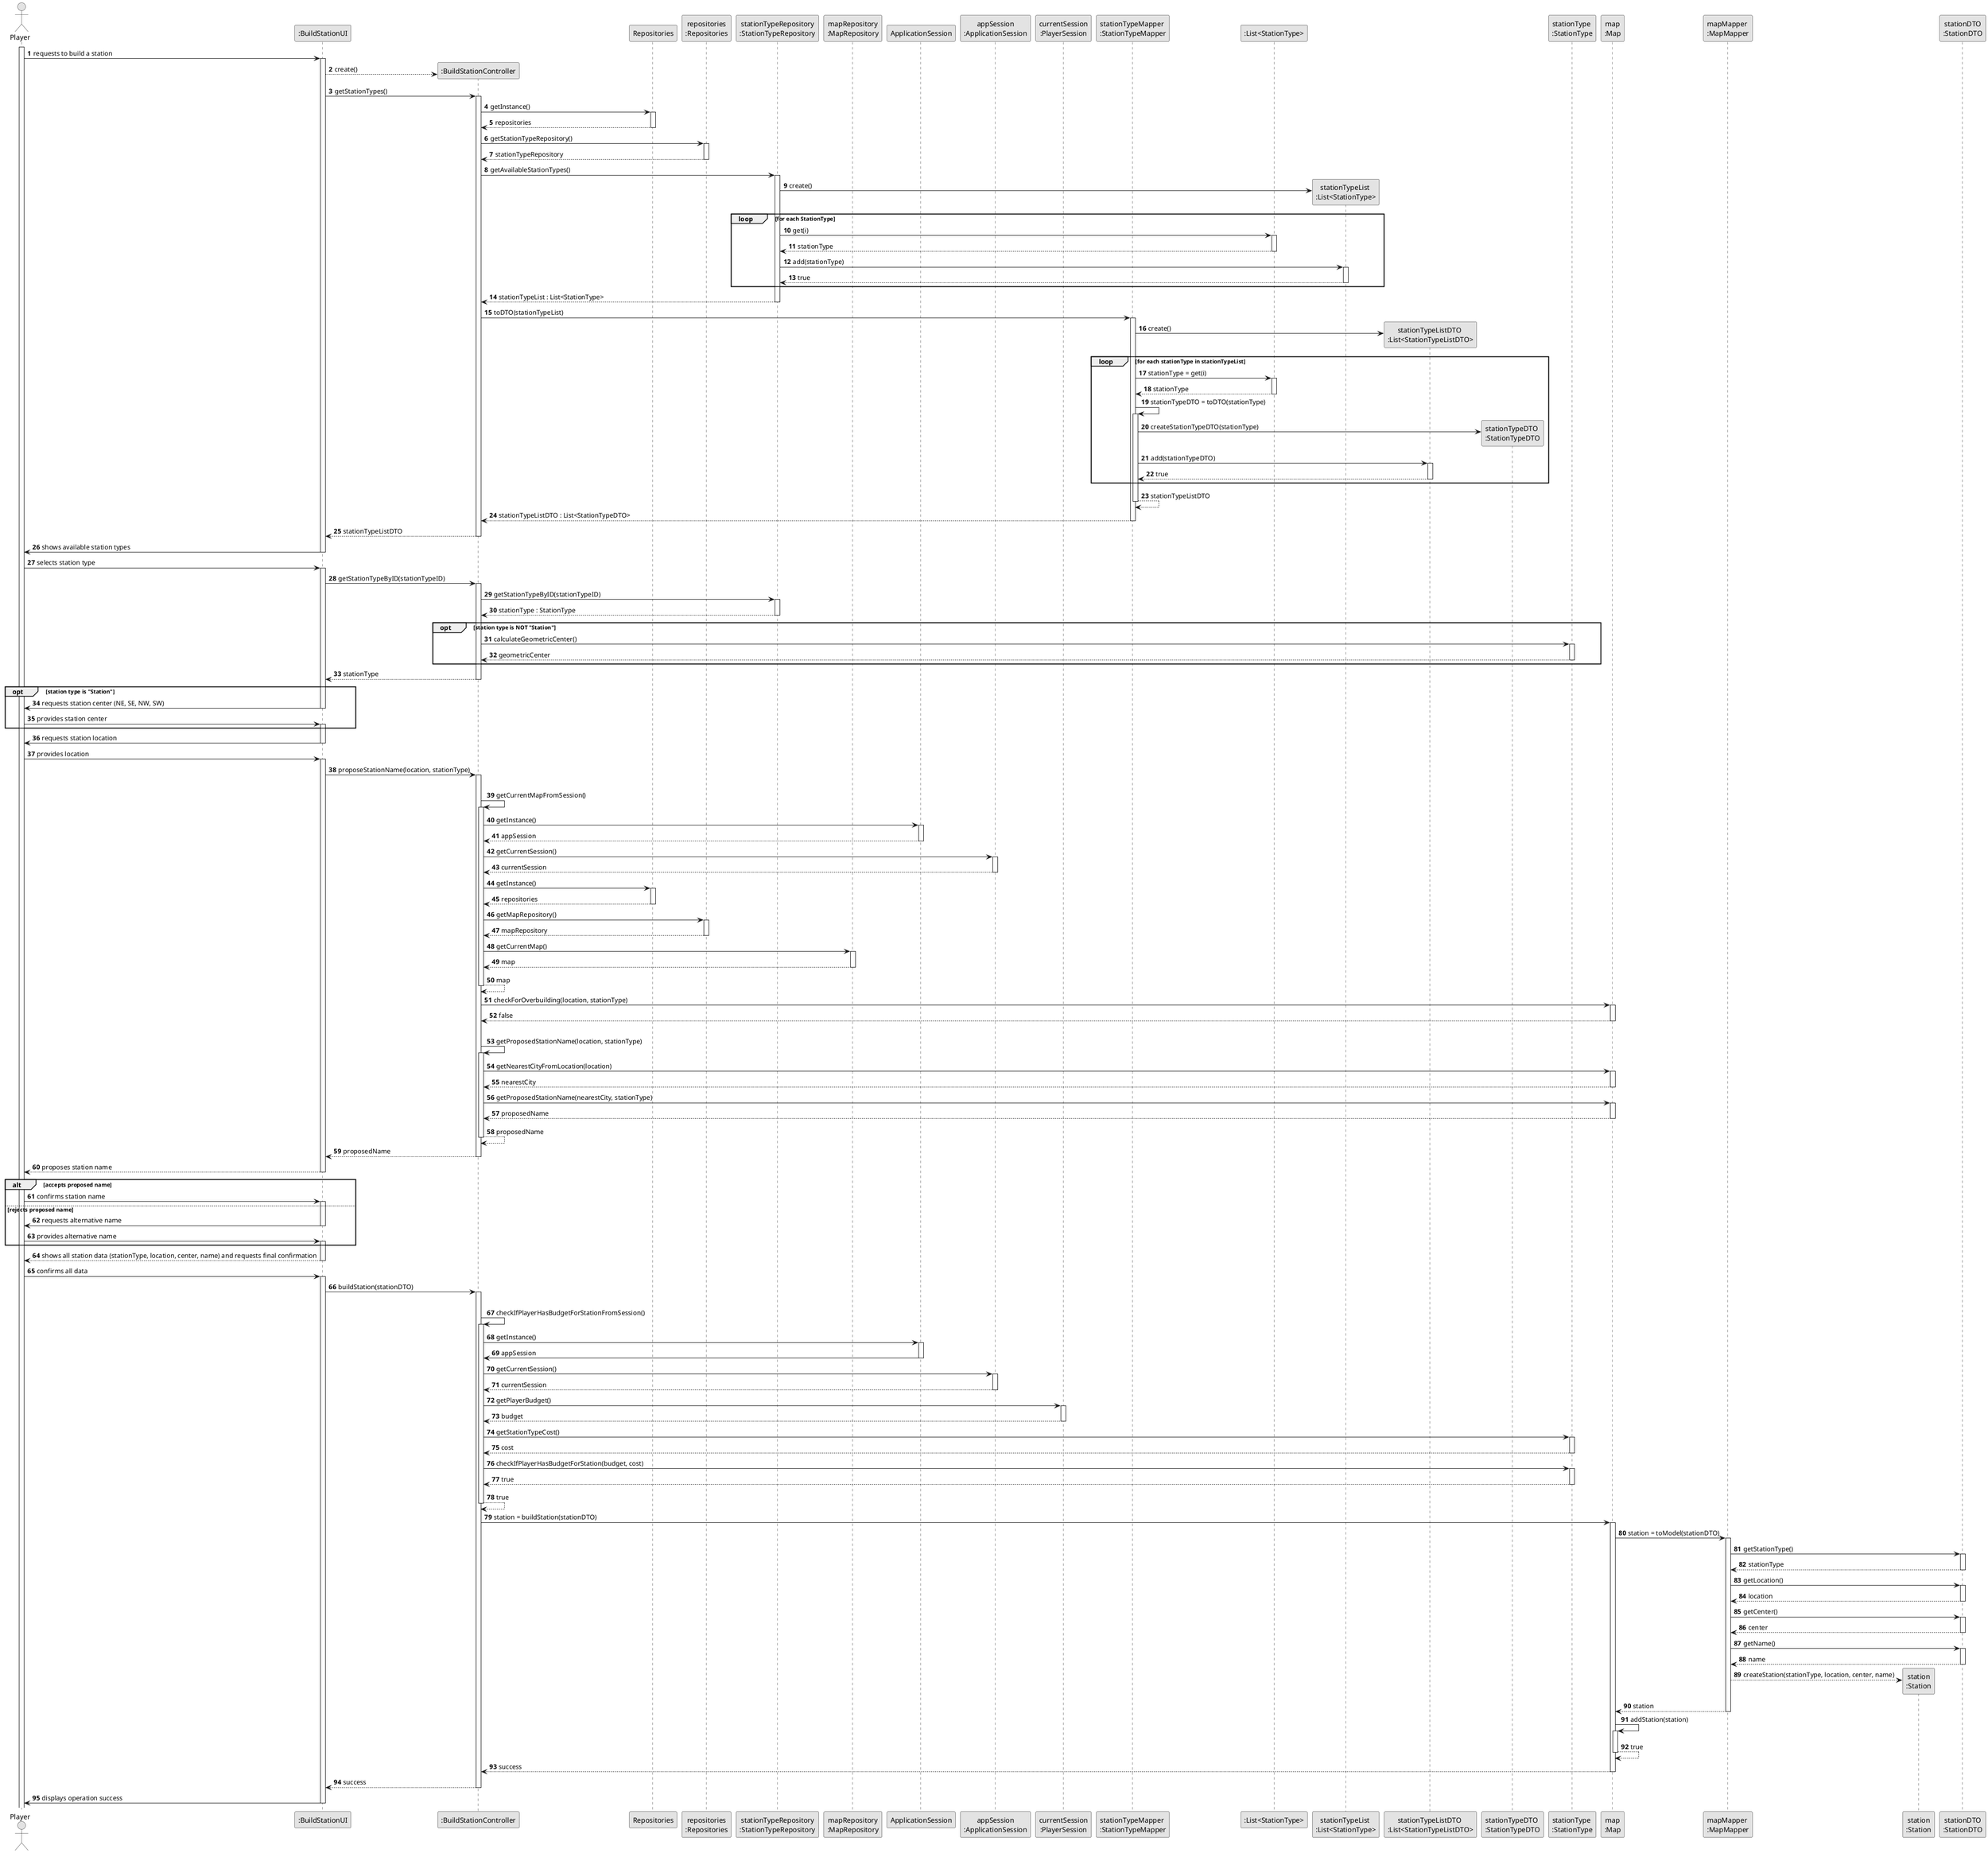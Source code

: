 @startuml
skinparam monochrome true
skinparam packageStyle rectangle
skinparam shadowing false

autonumber

actor "Player" as PLAYER_ACTOR
participant ":BuildStationUI" as UI
participant ":BuildStationController" as CTRL
participant "Repositories" as REPOS
participant "repositories\n:Repositories" as REPOS_SINGLETON
participant "stationTypeRepository\n:StationTypeRepository" as STATION_REPO
participant "mapRepository\n:MapRepository" as MAP_REPO
participant "ApplicationSession" as APP_SESSION
participant "appSession\n:ApplicationSession" as APP_SESSION_SINGLETON
participant "currentSession\n:PlayerSession" as CURRENT_SESSION
participant "stationTypeMapper \n:StationTypeMapper" as StationTypeMapper
participant ":List<StationType>" as ListStationType
participant "stationTypeList \n:List<StationType>" as stationTypeList
participant "stationTypeListDTO \n:List<StationTypeListDTO>" as StationTypeListDto
participant "stationTypeDTO \n:StationTypeDTO" as StationTypeDto
participant "stationType \n:StationType" as StationType
participant "map\n:Map" as MAP
participant "mapMapper \n:MapMapper" as MapMapper
participant "station\n:Station" as STATION
participant "stationDTO\n:StationDTO" as StationDto

activate PLAYER_ACTOR
PLAYER_ACTOR -> UI : requests to build a station
activate UI
UI --> CTRL ** : create()
UI -> CTRL : getStationTypes()
activate CTRL
CTRL -> REPOS : getInstance()
activate REPOS
REPOS --> CTRL : repositories
deactivate REPOS
CTRL -> REPOS_SINGLETON : getStationTypeRepository()
activate REPOS_SINGLETON
REPOS_SINGLETON --> CTRL : stationTypeRepository
deactivate REPOS_SINGLETON
CTRL -> STATION_REPO : getAvailableStationTypes()
activate STATION_REPO
STATION_REPO -> stationTypeList ** : create()
 loop for each StationType
        STATION_REPO -> ListStationType++ : get(i)
        ListStationType --> STATION_REPO--: stationType
        STATION_REPO -> stationTypeList++ : add(stationType)
        stationTypeList --> STATION_REPO-- : true
    end

STATION_REPO --> CTRL : stationTypeList : List<StationType>
deactivate STATION_REPO

CTRL -> StationTypeMapper : toDTO(stationTypeList)
activate StationTypeMapper
StationTypeMapper -> StationTypeListDto ** : create()
loop for each stationType in stationTypeList
    StationTypeMapper -> ListStationType : stationType = get(i)
    activate ListStationType
    ListStationType --> StationTypeMapper : stationType
    deactivate ListStationType
    StationTypeMapper -> StationTypeMapper : stationTypeDTO = toDTO(stationType)
    activate StationTypeMapper
    StationTypeMapper -> StationTypeDto** : createStationTypeDTO(stationType)
    StationTypeMapper -> StationTypeListDto : add(stationTypeDTO)
    activate StationTypeListDto
    StationTypeListDto --> StationTypeMapper : true
    deactivate StationTypeListDto
end
    StationTypeMapper --> StationTypeMapper : stationTypeListDTO
    deactivate StationTypeMapper

StationTypeMapper --> CTRL : stationTypeListDTO : List<StationTypeDTO>
deactivate StationTypeMapper

CTRL --> UI : stationTypeListDTO
deactivate CTRL
UI -> PLAYER_ACTOR : shows available station types
deactivate UI

PLAYER_ACTOR -> UI : selects station type
activate UI

UI -> CTRL : getStationTypeByID(stationTypeID)
activate CTRL
CTRL -> STATION_REPO : getStationTypeByID(stationTypeID)
activate STATION_REPO
STATION_REPO --> CTRL : stationType : StationType
deactivate STATION_REPO

opt station type is NOT "Station"
    CTRL -> StationType : calculateGeometricCenter()
    activate StationType
    StationType --> CTRL : geometricCenter
    deactivate StationType
end

CTRL --> UI : stationType
deactivate CTRL


opt station type is "Station"
    UI -> PLAYER_ACTOR : requests station center (NE, SE, NW, SW)
    deactivate UI
    PLAYER_ACTOR -> UI : provides station center
    activate UI
end

    UI -> PLAYER_ACTOR : requests station location
    deactivate UI

PLAYER_ACTOR -> UI : provides location
activate UI

UI -> CTRL : proposeStationName(location, stationType)
activate CTRL

|||
            CTRL -> CTRL : getCurrentMapFromSession()
            activate CTRL
                CTRL -> APP_SESSION: getInstance()
                activate APP_SESSION
                    APP_SESSION --> CTRL: appSession
                deactivate APP_SESSION

                CTRL -> APP_SESSION_SINGLETON: getCurrentSession()
                activate APP_SESSION_SINGLETON
                    APP_SESSION_SINGLETON --> CTRL: currentSession
                deactivate APP_SESSION_SINGLETON

                CTRL -> REPOS : getInstance()
                activate REPOS
                    REPOS --> CTRL: repositories
                deactivate REPOS

                CTRL -> REPOS_SINGLETON: getMapRepository()
                activate REPOS_SINGLETON
                    REPOS_SINGLETON --> CTRL: mapRepository
                deactivate REPOS_SINGLETON

CTRL -> MAP_REPO : getCurrentMap()
activate MAP_REPO

MAP_REPO --> CTRL : map
deactivate MAP_REPO

CTRL --> CTRL : map
deactivate CTRL

CTRL -> MAP : checkForOverbuilding(location, stationType)
activate MAP
MAP --> CTRL : false
deactivate MAP

|||

CTRL -> CTRL : getProposedStationName(location, stationType)
activate CTRL
    CTRL -> MAP : getNearestCityFromLocation(location)
    activate MAP
            MAP --> CTRL : nearestCity
        deactivate MAP

CTRL -> MAP : getProposedStationName(nearestCity, stationType)
activate MAP
MAP --> CTRL : proposedName
deactivate MAP
CTRL --> CTRL : proposedName
deactivate CTRL
CTRL --> UI : proposedName
deactivate CTRL
UI --> PLAYER_ACTOR : proposes station name

deactivate UI

alt accepts proposed name
    PLAYER_ACTOR -> UI : confirms station name
    activate UI
else rejects proposed name
    UI -> PLAYER_ACTOR : requests alternative name
    deactivate UI
    PLAYER_ACTOR -> UI : provides alternative name
    activate UI
end

UI --> PLAYER_ACTOR : shows all station data (stationType, location, center, name) and requests final confirmation
deactivate UI
PLAYER_ACTOR -> UI : confirms all data
activate UI

UI -> CTRL : buildStation(stationDTO)
activate CTRL
|||
CTRL -> CTRL : checkIfPlayerHasBudgetForStationFromSession()
activate CTRL
CTRL -> APP_SESSION : getInstance()
activate APP_SESSION
APP_SESSION -> CTRL : appSession
deactivate APP_SESSION
CTRL -> APP_SESSION_SINGLETON : getCurrentSession()
activate APP_SESSION_SINGLETON
APP_SESSION_SINGLETON --> CTRL : currentSession
deactivate APP_SESSION_SINGLETON
CTRL -> CURRENT_SESSION: getPlayerBudget()
activate CURRENT_SESSION
CURRENT_SESSION --> CTRL: budget
deactivate CURRENT_SESSION
CTRL -> StationType : getStationTypeCost()
activate StationType
StationType --> CTRL : cost
deactivate StationType
CTRL -> StationType : checkIfPlayerHasBudgetForStation(budget, cost)
activate StationType
StationType --> CTRL : true
deactivate StationType
CTRL --> CTRL : true
deactivate CTRL




CTRL -> MAP : station = buildStation(stationDTO)
activate MAP
MAP -> MapMapper : station = toModel(stationDTO)
activate MapMapper
MapMapper -> StationDto : getStationType()
activate StationDto
StationDto --> MapMapper : stationType
deactivate StationDto
MapMapper -> StationDto : getLocation()
activate StationDto
StationDto --> MapMapper : location
deactivate StationDto
MapMapper -> StationDto : getCenter()
activate StationDto
StationDto --> MapMapper : center
deactivate StationDto
MapMapper -> StationDto : getName()
activate StationDto
StationDto --> MapMapper : name
deactivate StationDto

MapMapper --> STATION** : createStation(stationType, location, center, name)
MapMapper --> MAP : station
deactivate MapMapper
MAP -> MAP : addStation(station)
activate MAP
MAP --> MAP : true
deactivate MAP
MAP --> CTRL : success
deactivate MAP
CTRL --> UI : success
deactivate CTRL
UI -> PLAYER_ACTOR : displays operation success
deactivate UI
@enduml